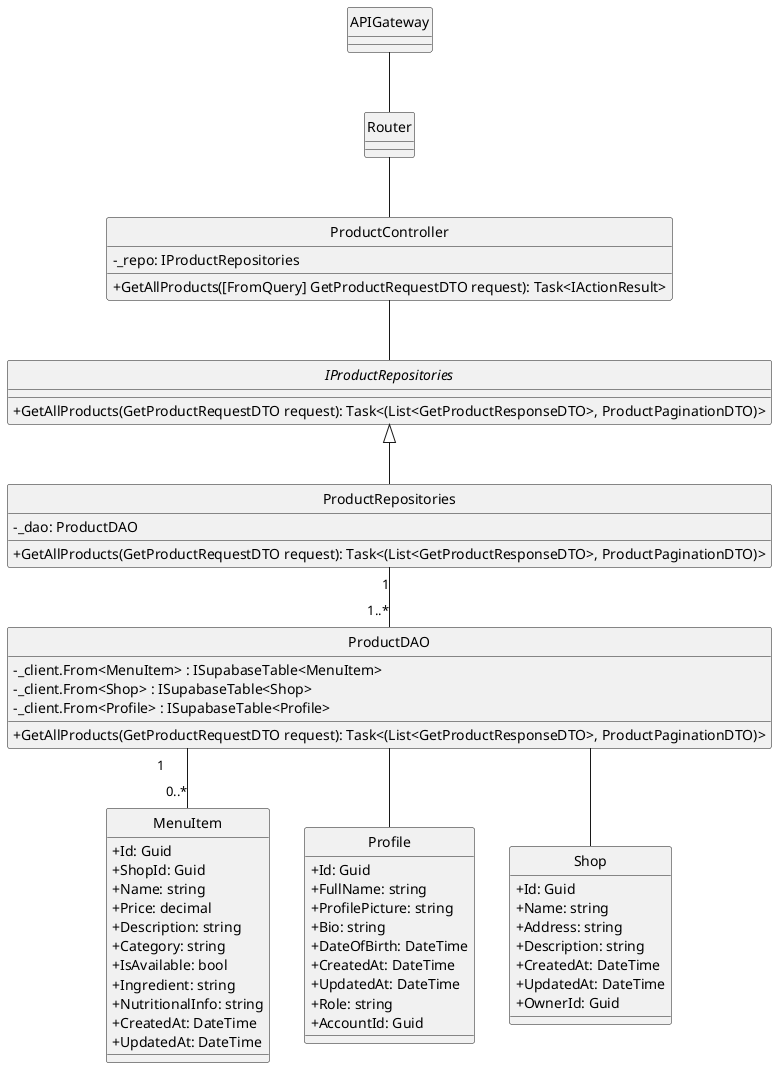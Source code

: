 @startuml
hide circle
skinparam classAttributeIconSize 0
skinparam linetype ortho

class APIGateway {
}

class Router {
}

' Controllers
class ProductController {
    - _repo: IProductRepositories
    + GetAllProducts([FromQuery] GetProductRequestDTO request): Task<IActionResult>
}

' Repository Interface
interface IProductRepositories {
    + GetAllProducts(GetProductRequestDTO request): Task<(List<GetProductResponseDTO>, ProductPaginationDTO)>
}

' Repository Implementation
class ProductRepositories {
    - _dao: ProductDAO
    + GetAllProducts(GetProductRequestDTO request): Task<(List<GetProductResponseDTO>, ProductPaginationDTO)>
}

' Data Access Object
class ProductDAO {
    - _client.From<MenuItem> : ISupabaseTable<MenuItem>
    - _client.From<Shop> : ISupabaseTable<Shop>
    - _client.From<Profile> : ISupabaseTable<Profile>
    + GetAllProducts(GetProductRequestDTO request): Task<(List<GetProductResponseDTO>, ProductPaginationDTO)>
}

' Domain Model
class MenuItem {
    + Id: Guid
    + ShopId: Guid
    + Name: string
    + Price: decimal
    + Description: string
    + Category: string
    + IsAvailable: bool
    + Ingredient: string
    + NutritionalInfo: string
    + CreatedAt: DateTime
    + UpdatedAt: DateTime
}

class Profile {
    + Id: Guid
    + FullName: string
    + ProfilePicture: string
    + Bio: string
    + DateOfBirth: DateTime
    + CreatedAt: DateTime
    + UpdatedAt: DateTime
    + Role: string
    + AccountId: Guid
}

class Shop {
    + Id: Guid
    + Name: string
    + Address: string
    + Description: string
    + CreatedAt: DateTime
    + UpdatedAt: DateTime
    + OwnerId: Guid
}

APIGateway -- Router
Router -- ProductController
ProductController -- IProductRepositories 
IProductRepositories <|-- ProductRepositories
ProductRepositories "1"--"1..*" ProductDAO
ProductDAO "1" -- "0..*" MenuItem
ProductDAO -- Shop
ProductDAO  --  Profile
@enduml
